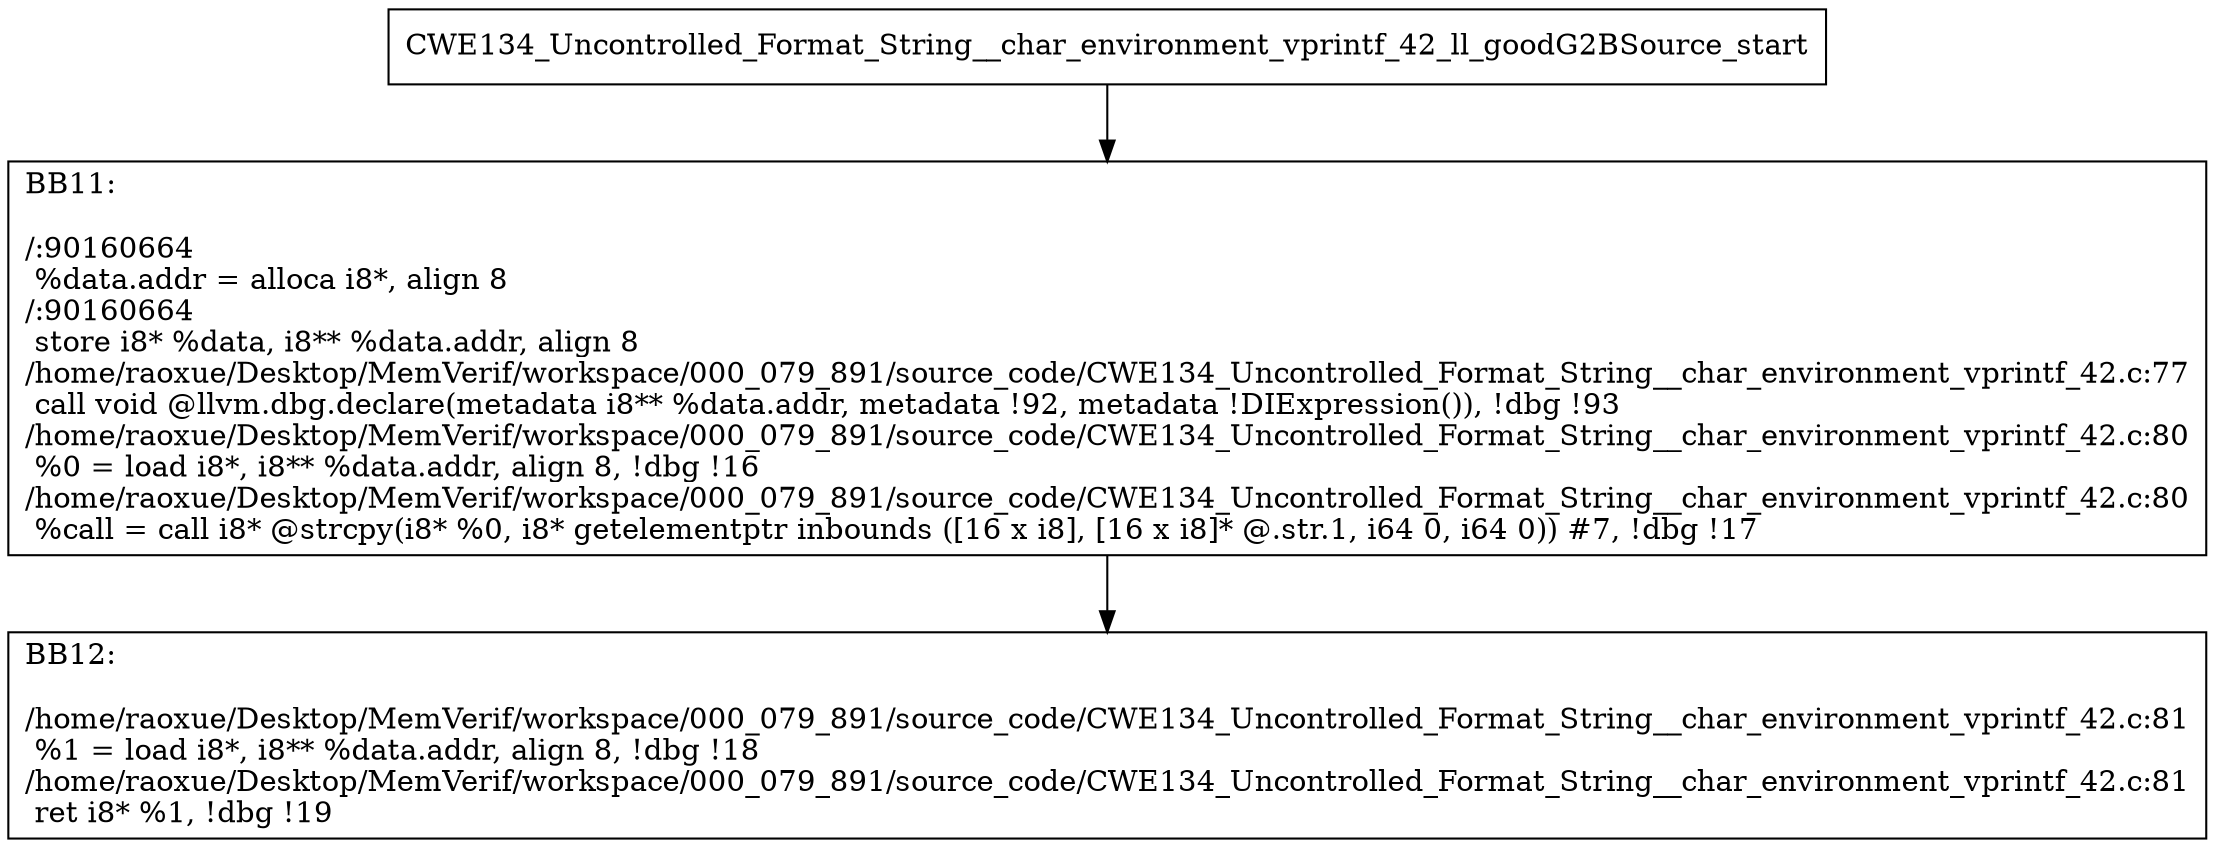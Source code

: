 digraph "CFG for'CWE134_Uncontrolled_Format_String__char_environment_vprintf_42_ll_goodG2BSource' function" {
	BBCWE134_Uncontrolled_Format_String__char_environment_vprintf_42_ll_goodG2BSource_start[shape=record,label="{CWE134_Uncontrolled_Format_String__char_environment_vprintf_42_ll_goodG2BSource_start}"];
	BBCWE134_Uncontrolled_Format_String__char_environment_vprintf_42_ll_goodG2BSource_start-> CWE134_Uncontrolled_Format_String__char_environment_vprintf_42_ll_goodG2BSourceBB11;
	CWE134_Uncontrolled_Format_String__char_environment_vprintf_42_ll_goodG2BSourceBB11 [shape=record, label="{BB11:\l\l/:90160664\l
  %data.addr = alloca i8*, align 8\l
/:90160664\l
  store i8* %data, i8** %data.addr, align 8\l
/home/raoxue/Desktop/MemVerif/workspace/000_079_891/source_code/CWE134_Uncontrolled_Format_String__char_environment_vprintf_42.c:77\l
  call void @llvm.dbg.declare(metadata i8** %data.addr, metadata !92, metadata !DIExpression()), !dbg !93\l
/home/raoxue/Desktop/MemVerif/workspace/000_079_891/source_code/CWE134_Uncontrolled_Format_String__char_environment_vprintf_42.c:80\l
  %0 = load i8*, i8** %data.addr, align 8, !dbg !16\l
/home/raoxue/Desktop/MemVerif/workspace/000_079_891/source_code/CWE134_Uncontrolled_Format_String__char_environment_vprintf_42.c:80\l
  %call = call i8* @strcpy(i8* %0, i8* getelementptr inbounds ([16 x i8], [16 x i8]* @.str.1, i64 0, i64 0)) #7, !dbg !17\l
}"];
	CWE134_Uncontrolled_Format_String__char_environment_vprintf_42_ll_goodG2BSourceBB11-> CWE134_Uncontrolled_Format_String__char_environment_vprintf_42_ll_goodG2BSourceBB12;
	CWE134_Uncontrolled_Format_String__char_environment_vprintf_42_ll_goodG2BSourceBB12 [shape=record, label="{BB12:\l\l/home/raoxue/Desktop/MemVerif/workspace/000_079_891/source_code/CWE134_Uncontrolled_Format_String__char_environment_vprintf_42.c:81\l
  %1 = load i8*, i8** %data.addr, align 8, !dbg !18\l
/home/raoxue/Desktop/MemVerif/workspace/000_079_891/source_code/CWE134_Uncontrolled_Format_String__char_environment_vprintf_42.c:81\l
  ret i8* %1, !dbg !19\l
}"];
}

